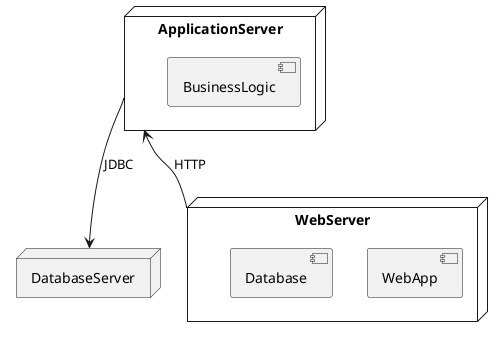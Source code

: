 @startuml
node WebServer {
  component WebApp
  component Database
}

node ApplicationServer {
  component BusinessLogic
}

node DatabaseServer {
  component Database
}

WebServer -up-> ApplicationServer : HTTP
ApplicationServer -down-> DatabaseServer : JDBC
@enduml
